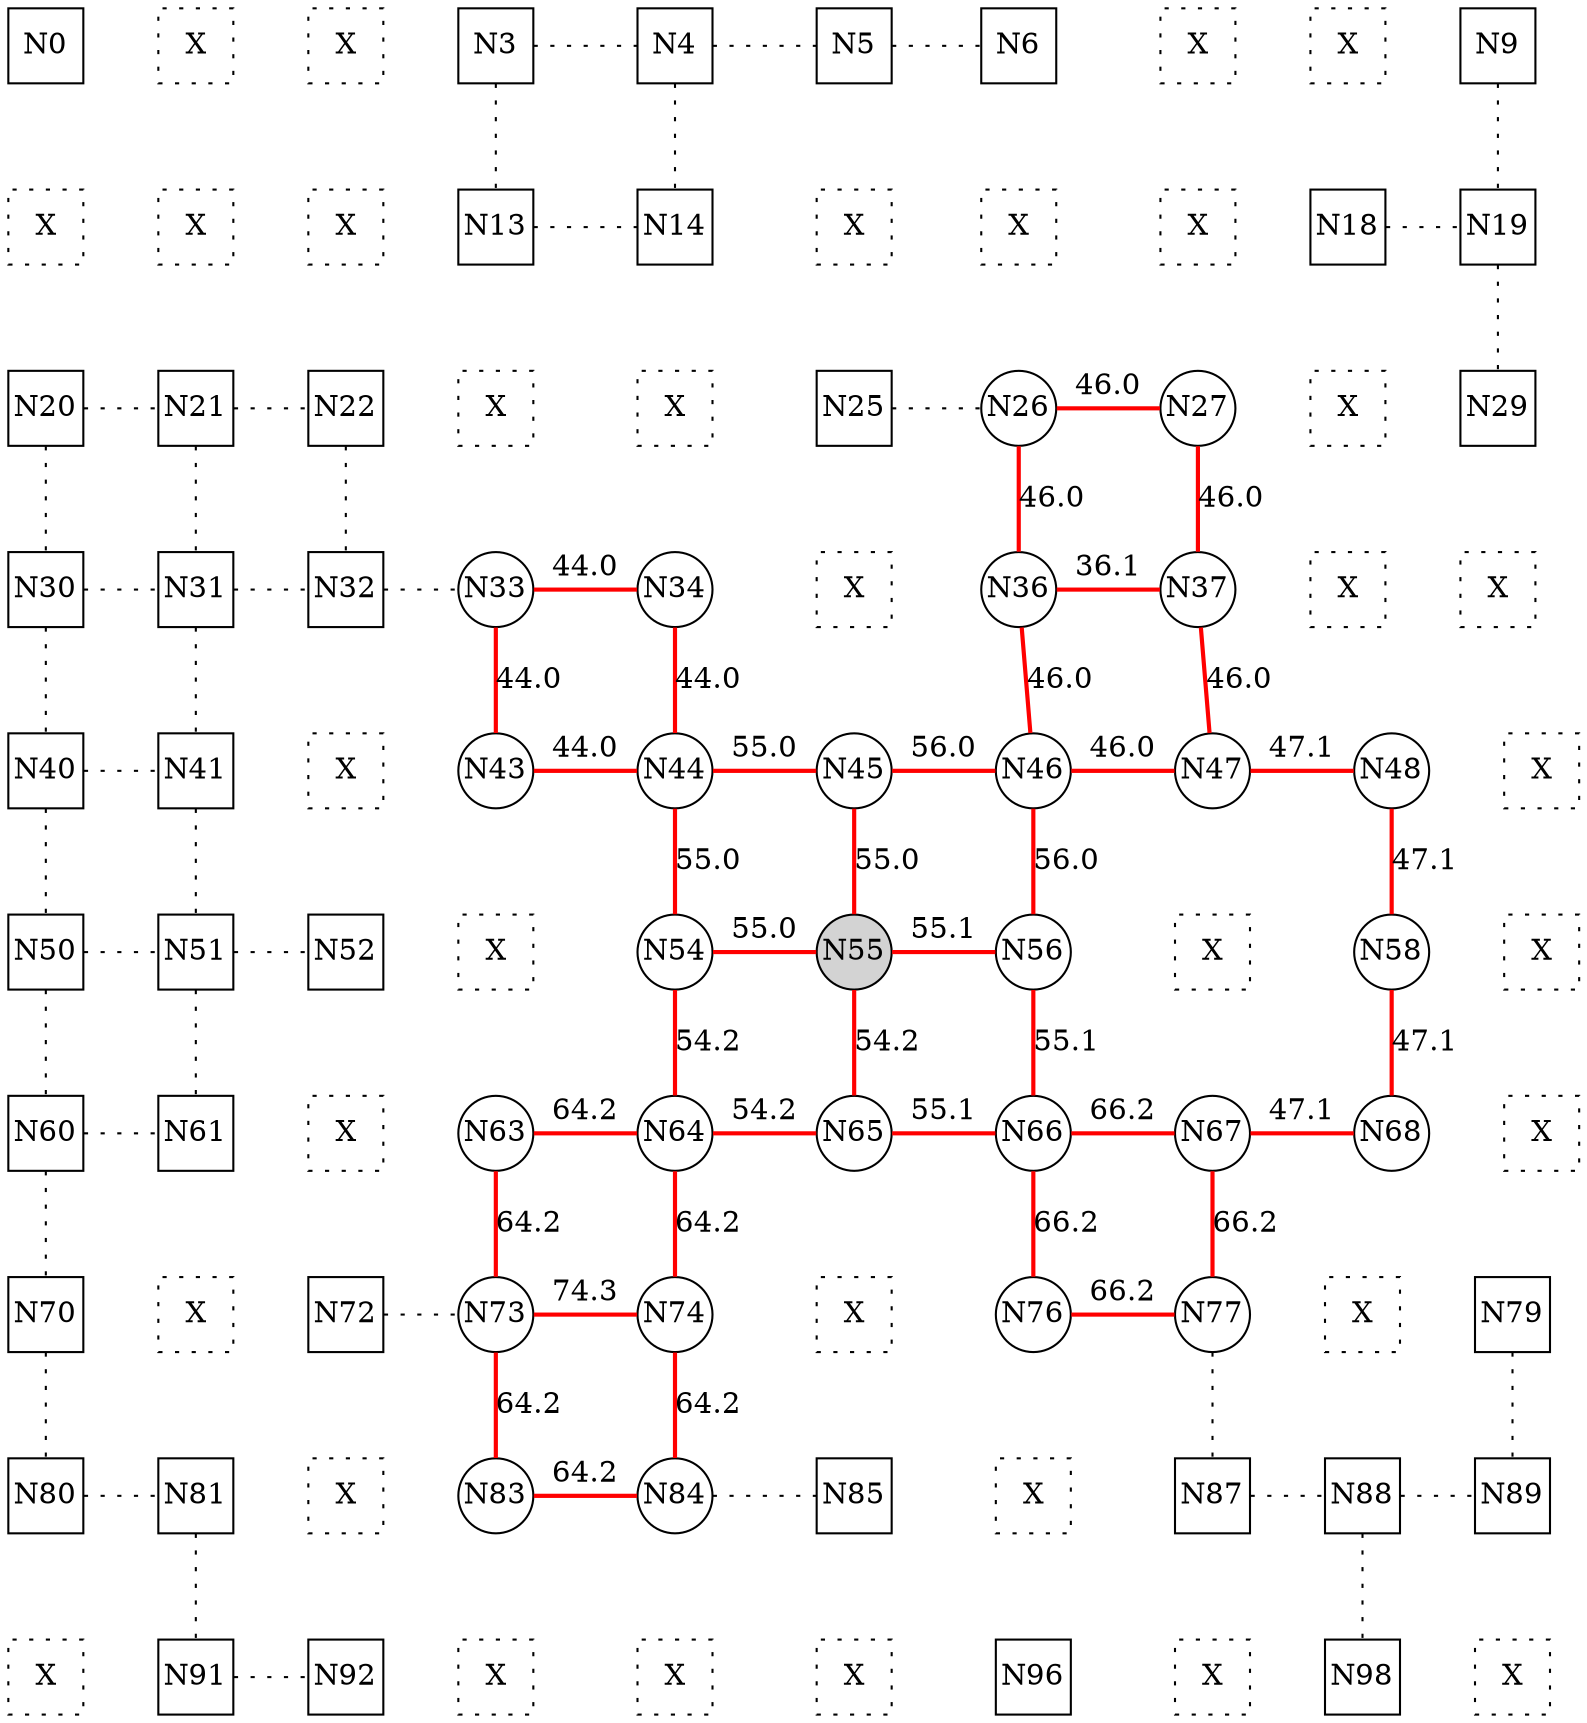 
 digraph G { graph [layout=dot] 
 {rank=same; N0 [shape=square, fixedsize=true]; N1 [shape=square, style=dotted, fixedsize=true, label=X]; N2 [shape=square, style=dotted, fixedsize=true, label=X]; N3 [shape=square, fixedsize=true]; N4 [shape=square, fixedsize=true]; N5 [shape=square, fixedsize=true]; N6 [shape=square, fixedsize=true]; N7 [shape=square, style=dotted, fixedsize=true, label=X]; N8 [shape=square, style=dotted, fixedsize=true, label=X]; N9 [shape=square, fixedsize=true];  }
 {rank=same; N10 [shape=square, style=dotted, fixedsize=true, label=X]; N11 [shape=square, style=dotted, fixedsize=true, label=X]; N12 [shape=square, style=dotted, fixedsize=true, label=X]; N13 [shape=square, fixedsize=true]; N14 [shape=square, fixedsize=true]; N15 [shape=square, style=dotted, fixedsize=true, label=X]; N16 [shape=square, style=dotted, fixedsize=true, label=X]; N17 [shape=square, style=dotted, fixedsize=true, label=X]; N18 [shape=square, fixedsize=true]; N19 [shape=square, fixedsize=true];  }
 {rank=same; N20 [shape=square, fixedsize=true]; N21 [shape=square, fixedsize=true]; N22 [shape=square, fixedsize=true]; N23 [shape=square, style=dotted, fixedsize=true, label=X]; N24 [shape=square, style=dotted, fixedsize=true, label=X]; N25 [shape=square, fixedsize=true]; N26 [shape=circle, fixedsize=true]; N27 [shape=circle, fixedsize=true]; N28 [shape=square, style=dotted, fixedsize=true, label=X]; N29 [shape=square, fixedsize=true];  }
 {rank=same; N30 [shape=square, fixedsize=true]; N31 [shape=square, fixedsize=true]; N32 [shape=square, fixedsize=true]; N33 [shape=circle, fixedsize=true]; N34 [shape=circle, fixedsize=true]; N35 [shape=square, style=dotted, fixedsize=true, label=X]; N36 [shape=circle, fixedsize=true]; N37 [shape=circle, fixedsize=true]; N38 [shape=square, style=dotted, fixedsize=true, label=X]; N39 [shape=square, style=dotted, fixedsize=true, label=X];  }
 {rank=same; N40 [shape=square, fixedsize=true]; N41 [shape=square, fixedsize=true]; N42 [shape=square, style=dotted, fixedsize=true, label=X]; N43 [shape=circle, fixedsize=true]; N44 [shape=circle, fixedsize=true]; N45 [shape=circle, fixedsize=true]; N46 [shape=circle, fixedsize=true]; N47 [shape=circle, fixedsize=true]; N48 [shape=circle, fixedsize=true]; N49 [shape=square, style=dotted, fixedsize=true, label=X];  }
 {rank=same; N50 [shape=square, fixedsize=true]; N51 [shape=square, fixedsize=true]; N52 [shape=square, fixedsize=true]; N53 [shape=square, style=dotted, fixedsize=true, label=X]; N54 [shape=circle, fixedsize=true]; N55 [shape=circle, style=filled, fixedsize=true]; N56 [shape=circle, fixedsize=true]; N57 [shape=square, style=dotted, fixedsize=true, label=X]; N58 [shape=circle, fixedsize=true]; N59 [shape=square, style=dotted, fixedsize=true, label=X];  }
 {rank=same; N60 [shape=square, fixedsize=true]; N61 [shape=square, fixedsize=true]; N62 [shape=square, style=dotted, fixedsize=true, label=X]; N63 [shape=circle, fixedsize=true]; N64 [shape=circle, fixedsize=true]; N65 [shape=circle, fixedsize=true]; N66 [shape=circle, fixedsize=true]; N67 [shape=circle, fixedsize=true]; N68 [shape=circle, fixedsize=true]; N69 [shape=square, style=dotted, fixedsize=true, label=X];  }
 {rank=same; N70 [shape=square, fixedsize=true]; N71 [shape=square, style=dotted, fixedsize=true, label=X]; N72 [shape=square, fixedsize=true]; N73 [shape=circle, fixedsize=true]; N74 [shape=circle, fixedsize=true]; N75 [shape=square, style=dotted, fixedsize=true, label=X]; N76 [shape=circle, fixedsize=true]; N77 [shape=circle, fixedsize=true]; N78 [shape=square, style=dotted, fixedsize=true, label=X]; N79 [shape=square, fixedsize=true];  }
 {rank=same; N80 [shape=square, fixedsize=true]; N81 [shape=square, fixedsize=true]; N82 [shape=square, style=dotted, fixedsize=true, label=X]; N83 [shape=circle, fixedsize=true]; N84 [shape=circle, fixedsize=true]; N85 [shape=square, fixedsize=true]; N86 [shape=square, style=dotted, fixedsize=true, label=X]; N87 [shape=square, fixedsize=true]; N88 [shape=square, fixedsize=true]; N89 [shape=square, fixedsize=true];  }
 {rank=same; N90 [shape=square, style=dotted, fixedsize=true, label=X]; N91 [shape=square, fixedsize=true]; N92 [shape=square, fixedsize=true]; N93 [shape=square, style=dotted, fixedsize=true, label=X]; N94 [shape=square, style=dotted, fixedsize=true, label=X]; N95 [shape=square, style=dotted, fixedsize=true, label=X]; N96 [shape=square, fixedsize=true]; N97 [shape=square, style=dotted, fixedsize=true, label=X]; N98 [shape=square, fixedsize=true]; N99 [shape=square, style=dotted, fixedsize=true, label=X];  }
N0->N1 [dir=none, style=invis, label=" "]
N1->N2 [dir=none, style=invis, label=" "]
N2->N3 [dir=none, style=invis, label=" "]
N3->N4 [dir=none, style=dotted, label=""]
N4->N5 [dir=none, style=dotted, label=""]
N5->N6 [dir=none, style=dotted, label=""]
N6->N7 [dir=none, style=invis, label=" "]
N7->N8 [dir=none, style=invis, label=" "]
N8->N9 [dir=none, style=invis, label=" "]
N10->N11 [dir=none, style=invis, label=" "]
N11->N12 [dir=none, style=invis, label=" "]
N12->N13 [dir=none, style=invis, label=" "]
N13->N14 [dir=none, style=dotted, label=""]
N14->N15 [dir=none, style=invis, label=" "]
N15->N16 [dir=none, style=invis, label=" "]
N16->N17 [dir=none, style=invis, label=" "]
N17->N18 [dir=none, style=invis, label=" "]
N18->N19 [dir=none, style=dotted, label=""]
N20->N21 [dir=none, style=dotted, label=""]
N21->N22 [dir=none, style=dotted, label=""]
N22->N23 [dir=none, style=invis, label=" "]
N23->N24 [dir=none, style=invis, label=" "]
N24->N25 [dir=none, style=invis, label=" "]
N25->N26 [dir=none, style=dotted, label=""]
N26->N27 [dir=none, color=red, style=bold, label="46.0"]
N27->N28 [dir=none, style=invis, label=" "]
N28->N29 [dir=none, style=invis, label=" "]
N30->N31 [dir=none, style=dotted, label=""]
N31->N32 [dir=none, style=dotted, label=""]
N32->N33 [dir=none, style=dotted, label=""]
N33->N34 [dir=none, color=red, style=bold, label="44.0"]
N34->N35 [dir=none, style=invis, label=" "]
N35->N36 [dir=none, style=invis, label=" "]
N36->N37 [dir=none, color=red, style=bold, label="36.1"]
N37->N38 [dir=none, style=invis, label=" "]
N38->N39 [dir=none, style=invis, label=" "]
N40->N41 [dir=none, style=dotted, label=""]
N41->N42 [dir=none, style=invis, label=" "]
N42->N43 [dir=none, style=invis, label=" "]
N43->N44 [dir=none, color=red, style=bold, label="44.0"]
N44->N45 [dir=none, color=red, style=bold, label="55.0"]
N45->N46 [dir=none, color=red, style=bold, label="56.0"]
N46->N47 [dir=none, color=red, style=bold, label="46.0"]
N47->N48 [dir=none, color=red, style=bold, label="47.1"]
N48->N49 [dir=none, style=invis, label=" "]
N50->N51 [dir=none, style=dotted, label=""]
N51->N52 [dir=none, style=dotted, label=""]
N52->N53 [dir=none, style=invis, label=" "]
N53->N54 [dir=none, style=invis, label=" "]
N54->N55 [dir=none, color=red, style=bold, label="55.0"]
N55->N56 [dir=none, color=red, style=bold, label="55.1"]
N56->N57 [dir=none, style=invis, label=" "]
N57->N58 [dir=none, style=invis, label=" "]
N58->N59 [dir=none, style=invis, label=" "]
N60->N61 [dir=none, style=dotted, label=""]
N61->N62 [dir=none, style=invis, label=" "]
N62->N63 [dir=none, style=invis, label=" "]
N63->N64 [dir=none, color=red, style=bold, label="64.2"]
N64->N65 [dir=none, color=red, style=bold, label="54.2"]
N65->N66 [dir=none, color=red, style=bold, label="55.1"]
N66->N67 [dir=none, color=red, style=bold, label="66.2"]
N67->N68 [dir=none, color=red, style=bold, label="47.1"]
N68->N69 [dir=none, style=invis, label=" "]
N70->N71 [dir=none, style=invis, label=" "]
N71->N72 [dir=none, style=invis, label=" "]
N72->N73 [dir=none, style=dotted, label=""]
N73->N74 [dir=none, color=red, style=bold, label="74.3"]
N74->N75 [dir=none, style=invis, label=" "]
N75->N76 [dir=none, style=invis, label=" "]
N76->N77 [dir=none, color=red, style=bold, label="66.2"]
N77->N78 [dir=none, style=invis, label=" "]
N78->N79 [dir=none, style=invis, label=" "]
N80->N81 [dir=none, style=dotted, label=""]
N81->N82 [dir=none, style=invis, label=" "]
N82->N83 [dir=none, style=invis, label=" "]
N83->N84 [dir=none, color=red, style=bold, label="64.2"]
N84->N85 [dir=none, style=dotted, label=""]
N85->N86 [dir=none, style=invis, label=" "]
N86->N87 [dir=none, style=invis, label=" "]
N87->N88 [dir=none, style=dotted, label=""]
N88->N89 [dir=none, style=dotted, label=""]
N90->N91 [dir=none, style=invis, label=" "]
N91->N92 [dir=none, style=dotted, label=""]
N92->N93 [dir=none, style=invis, label=" "]
N93->N94 [dir=none, style=invis, label=" "]
N94->N95 [dir=none, style=invis, label=" "]
N95->N96 [dir=none, style=invis, label=" "]
N96->N97 [dir=none, style=invis, label=" "]
N97->N98 [dir=none, style=invis, label=" "]
N98->N99 [dir=none, style=invis, label=" "]
N0->N10 [dir=none, style=invis, label=" "]
N10->N20 [dir=none, style=invis, label=" "]
N20->N30 [dir=none, style=dotted, label=""]
N30->N40 [dir=none, style=dotted, label=""]
N40->N50 [dir=none, style=dotted, label=""]
N50->N60 [dir=none, style=dotted, label=""]
N60->N70 [dir=none, style=dotted, label=""]
N70->N80 [dir=none, style=dotted, label=""]
N80->N90 [dir=none, style=invis, label=" "]
N1->N11 [dir=none, style=invis, label=" "]
N11->N21 [dir=none, style=invis, label=" "]
N21->N31 [dir=none, style=dotted, label=""]
N31->N41 [dir=none, style=dotted, label=""]
N41->N51 [dir=none, style=dotted, label=""]
N51->N61 [dir=none, style=dotted, label=""]
N61->N71 [dir=none, style=invis, label=" "]
N71->N81 [dir=none, style=invis, label=" "]
N81->N91 [dir=none, style=dotted, label=""]
N2->N12 [dir=none, style=invis, label=" "]
N12->N22 [dir=none, style=invis, label=" "]
N22->N32 [dir=none, style=dotted, label=""]
N32->N42 [dir=none, style=invis, label=" "]
N42->N52 [dir=none, style=invis, label=" "]
N52->N62 [dir=none, style=invis, label=" "]
N62->N72 [dir=none, style=invis, label=" "]
N72->N82 [dir=none, style=invis, label=" "]
N82->N92 [dir=none, style=invis, label=" "]
N3->N13 [dir=none, style=dotted, label=""]
N13->N23 [dir=none, style=invis, label=" "]
N23->N33 [dir=none, style=invis, label=" "]
N33->N43 [dir=none, color=red, style=bold, label="44.0"]
N43->N53 [dir=none, style=invis, label=" "]
N53->N63 [dir=none, style=invis, label=" "]
N63->N73 [dir=none, color=red, style=bold, label="64.2"]
N73->N83 [dir=none, color=red, style=bold, label="64.2"]
N83->N93 [dir=none, style=invis, label=" "]
N4->N14 [dir=none, style=dotted, label=""]
N14->N24 [dir=none, style=invis, label=" "]
N24->N34 [dir=none, style=invis, label=" "]
N34->N44 [dir=none, color=red, style=bold, label="44.0"]
N44->N54 [dir=none, color=red, style=bold, label="55.0"]
N54->N64 [dir=none, color=red, style=bold, label="54.2"]
N64->N74 [dir=none, color=red, style=bold, label="64.2"]
N74->N84 [dir=none, color=red, style=bold, label="64.2"]
N84->N94 [dir=none, style=invis, label=" "]
N5->N15 [dir=none, style=invis, label=" "]
N15->N25 [dir=none, style=invis, label=" "]
N25->N35 [dir=none, style=invis, label=" "]
N35->N45 [dir=none, style=invis, label=" "]
N45->N55 [dir=none, color=red, style=bold, label="55.0"]
N55->N65 [dir=none, color=red, style=bold, label="54.2"]
N65->N75 [dir=none, style=invis, label=" "]
N75->N85 [dir=none, style=invis, label=" "]
N85->N95 [dir=none, style=invis, label=" "]
N6->N16 [dir=none, style=invis, label=" "]
N16->N26 [dir=none, style=invis, label=" "]
N26->N36 [dir=none, color=red, style=bold, label="46.0"]
N36->N46 [dir=none, color=red, style=bold, label="46.0"]
N46->N56 [dir=none, color=red, style=bold, label="56.0"]
N56->N66 [dir=none, color=red, style=bold, label="55.1"]
N66->N76 [dir=none, color=red, style=bold, label="66.2"]
N76->N86 [dir=none, style=invis, label=" "]
N86->N96 [dir=none, style=invis, label=" "]
N7->N17 [dir=none, style=invis, label=" "]
N17->N27 [dir=none, style=invis, label=" "]
N27->N37 [dir=none, color=red, style=bold, label="46.0"]
N37->N47 [dir=none, color=red, style=bold, label="46.0"]
N47->N57 [dir=none, style=invis, label=" "]
N57->N67 [dir=none, style=invis, label=" "]
N67->N77 [dir=none, color=red, style=bold, label="66.2"]
N77->N87 [dir=none, style=dotted, label=""]
N87->N97 [dir=none, style=invis, label=" "]
N8->N18 [dir=none, style=invis, label=" "]
N18->N28 [dir=none, style=invis, label=" "]
N28->N38 [dir=none, style=invis, label=" "]
N38->N48 [dir=none, style=invis, label=" "]
N48->N58 [dir=none, color=red, style=bold, label="47.1"]
N58->N68 [dir=none, color=red, style=bold, label="47.1"]
N68->N78 [dir=none, style=invis, label=" "]
N78->N88 [dir=none, style=invis, label=" "]
N88->N98 [dir=none, style=dotted, label=""]
N9->N19 [dir=none, style=dotted, label=""]
N19->N29 [dir=none, style=dotted, label=""]
N29->N39 [dir=none, style=invis, label=" "]
N39->N49 [dir=none, style=invis, label=" "]
N49->N59 [dir=none, style=invis, label=" "]
N59->N69 [dir=none, style=invis, label=" "]
N69->N79 [dir=none, style=invis, label=" "]
N79->N89 [dir=none, style=dotted, label=""]
N89->N99 [dir=none, style=invis, label=" "]
 }